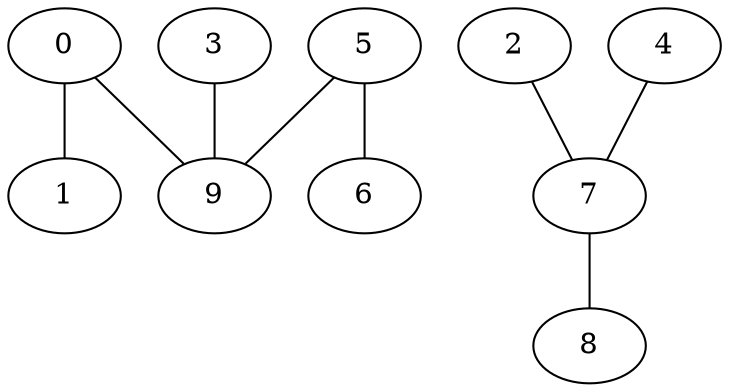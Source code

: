 graph "sampletest150-mod3_image6.bmp" {
	0	 [type=corner,
		x=312,
		y=261];
	1	 [type=endpoint,
		x=317,
		y=441];
	0 -- 1	 [angle0="1.54",
		frequency=1,
		type0=line];
	9	 [type=intersection,
		x=321,
		y=259];
	0 -- 9	 [angle0="-.22",
		frequency=1,
		type0=line];
	2	 [type=endpoint,
		x=212,
		y=81];
	7	 [type=intersection,
		x=206,
		y=256];
	2 -- 7	 [angle0="-1.54",
		frequency=1,
		type0=line];
	3	 [type=endpoint,
		x=372,
		y=267];
	3 -- 9	 [angle0=".16",
		frequency=1,
		type0=line];
	4	 [type=endpoint,
		x=153,
		y=259];
	4 -- 7	 [angle0="-.06",
		frequency=1,
		type0=line];
	5	 [type=corner,
		x=305,
		y=253];
	6	 [type=endpoint,
		x=325,
		y=61];
	5 -- 6	 [angle0="-1.47",
		frequency=1,
		type0=line];
	5 -- 9	 [angle0=".36",
		frequency=1,
		type0=line];
	8	 [type=endpoint,
		x=204,
		y=441];
	7 -- 8	 [angle0="-1.56",
		frequency=1,
		type0=line];
}
